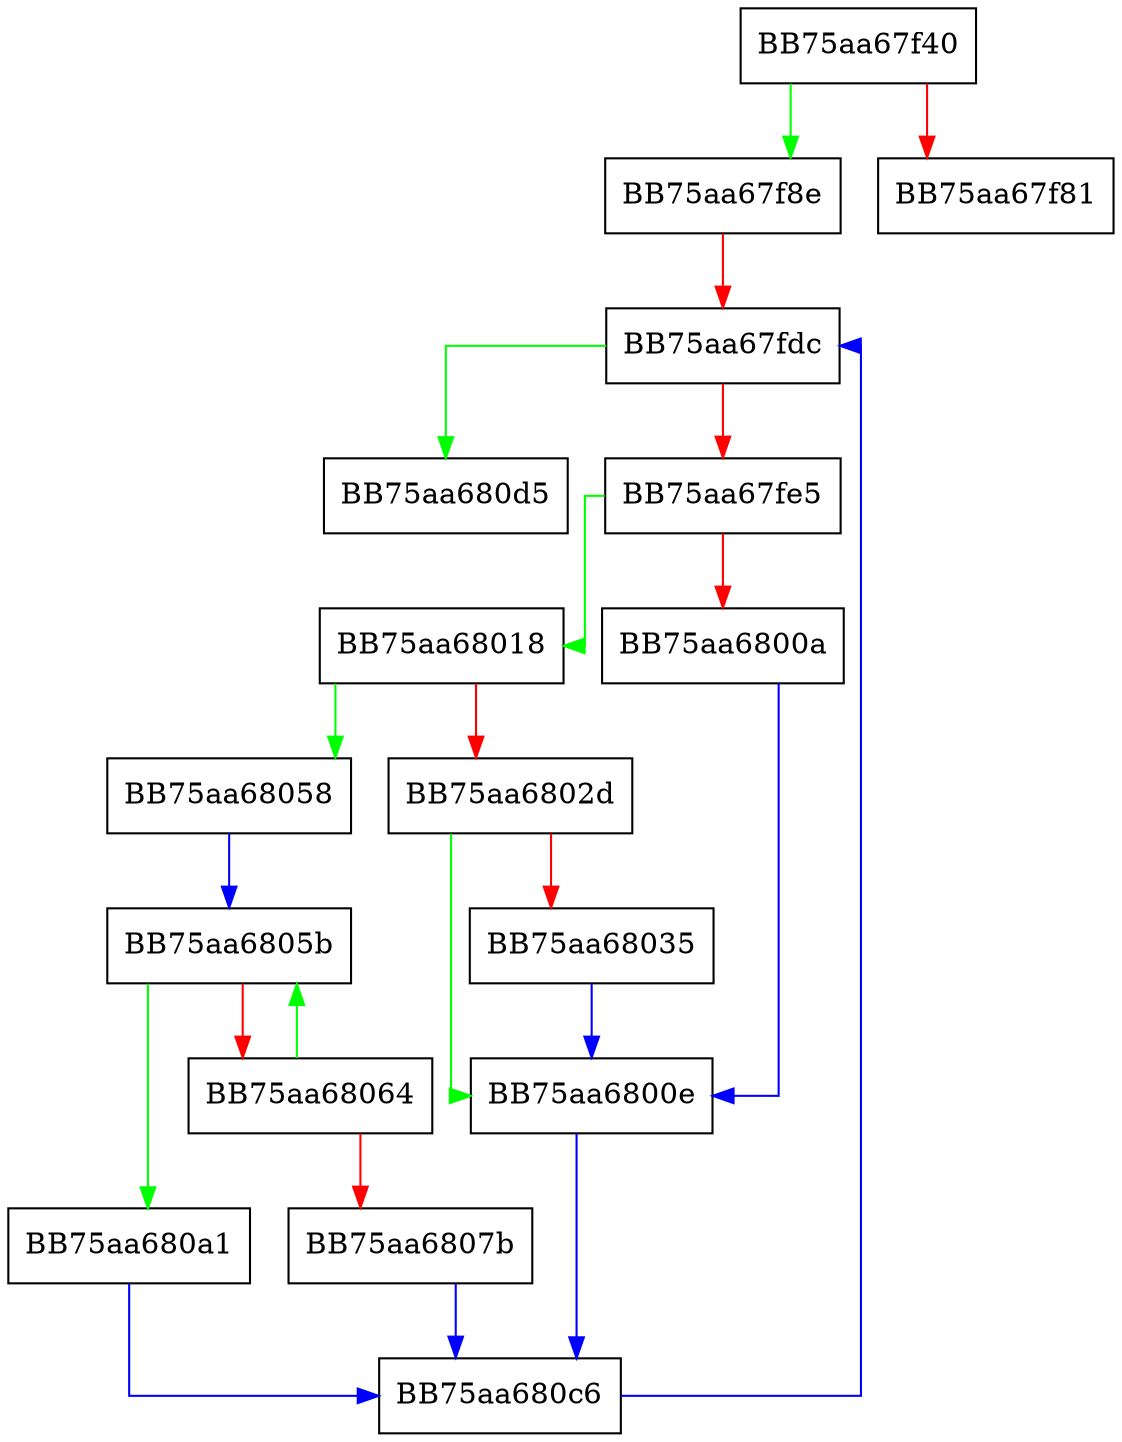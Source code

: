digraph _Forced_rehash {
  node [shape="box"];
  graph [splines=ortho];
  BB75aa67f40 -> BB75aa67f8e [color="green"];
  BB75aa67f40 -> BB75aa67f81 [color="red"];
  BB75aa67f8e -> BB75aa67fdc [color="red"];
  BB75aa67fdc -> BB75aa680d5 [color="green"];
  BB75aa67fdc -> BB75aa67fe5 [color="red"];
  BB75aa67fe5 -> BB75aa68018 [color="green"];
  BB75aa67fe5 -> BB75aa6800a [color="red"];
  BB75aa6800a -> BB75aa6800e [color="blue"];
  BB75aa6800e -> BB75aa680c6 [color="blue"];
  BB75aa68018 -> BB75aa68058 [color="green"];
  BB75aa68018 -> BB75aa6802d [color="red"];
  BB75aa6802d -> BB75aa6800e [color="green"];
  BB75aa6802d -> BB75aa68035 [color="red"];
  BB75aa68035 -> BB75aa6800e [color="blue"];
  BB75aa68058 -> BB75aa6805b [color="blue"];
  BB75aa6805b -> BB75aa680a1 [color="green"];
  BB75aa6805b -> BB75aa68064 [color="red"];
  BB75aa68064 -> BB75aa6805b [color="green"];
  BB75aa68064 -> BB75aa6807b [color="red"];
  BB75aa6807b -> BB75aa680c6 [color="blue"];
  BB75aa680a1 -> BB75aa680c6 [color="blue"];
  BB75aa680c6 -> BB75aa67fdc [color="blue"];
}